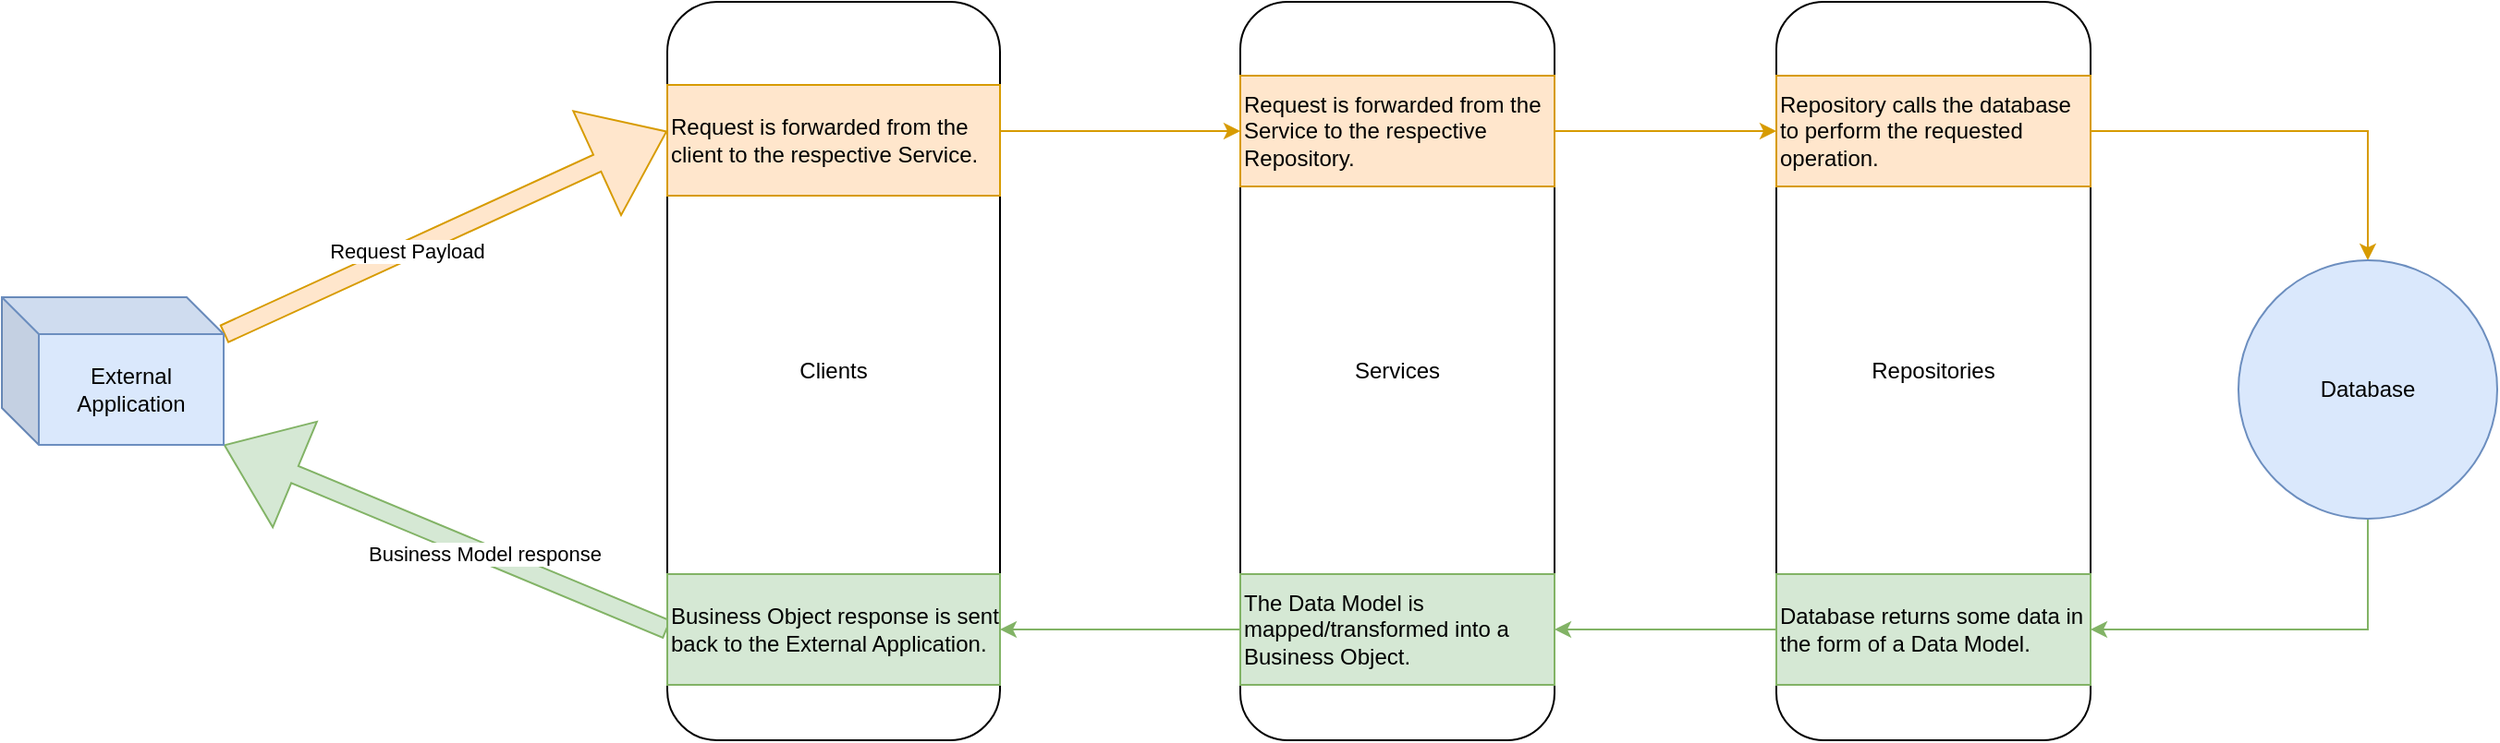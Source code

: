 <mxfile version="24.4.4" type="device" pages="2">
  <diagram name="Overall Structure" id="5d7acffa-a066-3a61-03fe-96351882024d">
    <mxGraphModel dx="2850" dy="870" grid="1" gridSize="10" guides="0" tooltips="1" connect="1" arrows="1" fold="1" page="1" pageScale="1" pageWidth="1100" pageHeight="850" background="#ffffff" math="0" shadow="0">
      <root>
        <mxCell id="0" />
        <mxCell id="1" parent="0" />
        <mxCell id="JyfbwgpRZlKUO30zpDnX-9" value="" style="edgeStyle=orthogonalEdgeStyle;rounded=0;orthogonalLoop=1;jettySize=auto;html=1;fillColor=#ffe6cc;strokeColor=#d79b00;" edge="1" parent="1" source="JyfbwgpRZlKUO30zpDnX-2" target="JyfbwgpRZlKUO30zpDnX-3">
          <mxGeometry relative="1" as="geometry">
            <Array as="points">
              <mxPoint x="520" y="390" />
              <mxPoint x="520" y="390" />
            </Array>
          </mxGeometry>
        </mxCell>
        <mxCell id="JyfbwgpRZlKUO30zpDnX-8" value="" style="edgeStyle=orthogonalEdgeStyle;rounded=0;orthogonalLoop=1;jettySize=auto;html=1;fillColor=#d5e8d4;strokeColor=#82b366;" edge="1" parent="1" source="JyfbwgpRZlKUO30zpDnX-3" target="JyfbwgpRZlKUO30zpDnX-2">
          <mxGeometry relative="1" as="geometry">
            <Array as="points">
              <mxPoint x="510" y="660" />
              <mxPoint x="510" y="660" />
            </Array>
          </mxGeometry>
        </mxCell>
        <mxCell id="JyfbwgpRZlKUO30zpDnX-11" value="" style="edgeStyle=orthogonalEdgeStyle;rounded=0;orthogonalLoop=1;jettySize=auto;html=1;fillColor=#ffe6cc;strokeColor=#d79b00;" edge="1" parent="1" source="JyfbwgpRZlKUO30zpDnX-3" target="JyfbwgpRZlKUO30zpDnX-4">
          <mxGeometry relative="1" as="geometry">
            <Array as="points">
              <mxPoint x="770" y="390" />
              <mxPoint x="770" y="390" />
            </Array>
          </mxGeometry>
        </mxCell>
        <mxCell id="JyfbwgpRZlKUO30zpDnX-7" value="" style="edgeStyle=orthogonalEdgeStyle;rounded=0;orthogonalLoop=1;jettySize=auto;html=1;fillColor=#d5e8d4;strokeColor=#82b366;" edge="1" parent="1" source="JyfbwgpRZlKUO30zpDnX-4" target="JyfbwgpRZlKUO30zpDnX-3">
          <mxGeometry relative="1" as="geometry">
            <Array as="points">
              <mxPoint x="820" y="660" />
              <mxPoint x="820" y="660" />
            </Array>
          </mxGeometry>
        </mxCell>
        <mxCell id="JyfbwgpRZlKUO30zpDnX-13" value="" style="edgeStyle=orthogonalEdgeStyle;rounded=0;orthogonalLoop=1;jettySize=auto;html=1;fillColor=#ffe6cc;strokeColor=#d79b00;" edge="1" parent="1" source="JyfbwgpRZlKUO30zpDnX-4" target="JyfbwgpRZlKUO30zpDnX-5">
          <mxGeometry relative="1" as="geometry">
            <Array as="points">
              <mxPoint x="1200" y="390" />
            </Array>
          </mxGeometry>
        </mxCell>
        <mxCell id="JyfbwgpRZlKUO30zpDnX-6" value="" style="edgeStyle=orthogonalEdgeStyle;rounded=0;orthogonalLoop=1;jettySize=auto;html=1;fillColor=#d5e8d4;strokeColor=#82b366;" edge="1" parent="1" source="JyfbwgpRZlKUO30zpDnX-5" target="JyfbwgpRZlKUO30zpDnX-4">
          <mxGeometry relative="1" as="geometry">
            <Array as="points">
              <mxPoint x="1200" y="660" />
            </Array>
          </mxGeometry>
        </mxCell>
        <mxCell id="JyfbwgpRZlKUO30zpDnX-5" value="Database" style="ellipse;whiteSpace=wrap;html=1;aspect=fixed;fillColor=#dae8fc;strokeColor=#6c8ebf;" vertex="1" parent="1">
          <mxGeometry x="1130" y="460" width="140" height="140" as="geometry" />
        </mxCell>
        <mxCell id="JyfbwgpRZlKUO30zpDnX-14" value="" style="shape=flexArrow;endArrow=classic;html=1;rounded=0;endWidth=51;endSize=13.4;entryX=1;entryY=1;entryDx=0;entryDy=0;entryPerimeter=0;fillColor=#d5e8d4;strokeColor=#82b366;" edge="1" parent="1" target="JyfbwgpRZlKUO30zpDnX-18">
          <mxGeometry width="50" height="50" relative="1" as="geometry">
            <mxPoint x="280" y="660" as="sourcePoint" />
            <mxPoint x="100" y="660" as="targetPoint" />
          </mxGeometry>
        </mxCell>
        <mxCell id="JyfbwgpRZlKUO30zpDnX-15" value="Business Model response" style="edgeLabel;html=1;align=center;verticalAlign=middle;resizable=0;points=[];" vertex="1" connectable="0" parent="JyfbwgpRZlKUO30zpDnX-14">
          <mxGeometry x="-0.177" relative="1" as="geometry">
            <mxPoint as="offset" />
          </mxGeometry>
        </mxCell>
        <mxCell id="JyfbwgpRZlKUO30zpDnX-16" value="" style="shape=flexArrow;endArrow=classic;html=1;rounded=0;endWidth=51;endSize=13.4;exitX=0;exitY=0;exitDx=120;exitDy=20;exitPerimeter=0;fillColor=#ffe6cc;strokeColor=#d79b00;" edge="1" parent="1" source="JyfbwgpRZlKUO30zpDnX-18">
          <mxGeometry width="50" height="50" relative="1" as="geometry">
            <mxPoint x="110" y="390" as="sourcePoint" />
            <mxPoint x="280" y="390" as="targetPoint" />
          </mxGeometry>
        </mxCell>
        <mxCell id="JyfbwgpRZlKUO30zpDnX-17" value="Request Payload" style="edgeLabel;html=1;align=center;verticalAlign=middle;resizable=0;points=[];" vertex="1" connectable="0" parent="JyfbwgpRZlKUO30zpDnX-16">
          <mxGeometry x="-0.177" relative="1" as="geometry">
            <mxPoint as="offset" />
          </mxGeometry>
        </mxCell>
        <mxCell id="JyfbwgpRZlKUO30zpDnX-18" value="External Application" style="shape=cube;whiteSpace=wrap;html=1;boundedLbl=1;backgroundOutline=1;darkOpacity=0.05;darkOpacity2=0.1;fillColor=#dae8fc;strokeColor=#6c8ebf;" vertex="1" parent="1">
          <mxGeometry x="-80" y="480" width="120" height="80" as="geometry" />
        </mxCell>
        <mxCell id="JyfbwgpRZlKUO30zpDnX-26" value="" style="group" vertex="1" connectable="0" parent="1">
          <mxGeometry x="280" y="320" width="180" height="400" as="geometry" />
        </mxCell>
        <mxCell id="JyfbwgpRZlKUO30zpDnX-2" value="Clients" style="rounded=1;whiteSpace=wrap;html=1;" vertex="1" parent="JyfbwgpRZlKUO30zpDnX-26">
          <mxGeometry width="180" height="400" as="geometry" />
        </mxCell>
        <mxCell id="JyfbwgpRZlKUO30zpDnX-19" value="Request is forwarded from the client to the respective Service." style="rounded=0;whiteSpace=wrap;html=1;align=left;fillColor=#ffe6cc;strokeColor=#d79b00;" vertex="1" parent="JyfbwgpRZlKUO30zpDnX-26">
          <mxGeometry y="45" width="180" height="60" as="geometry" />
        </mxCell>
        <mxCell id="JyfbwgpRZlKUO30zpDnX-24" value="Business Object response is sent back to the External Application." style="rounded=0;whiteSpace=wrap;html=1;align=left;fillColor=#d5e8d4;strokeColor=#82b366;" vertex="1" parent="JyfbwgpRZlKUO30zpDnX-26">
          <mxGeometry y="310" width="180" height="60" as="geometry" />
        </mxCell>
        <mxCell id="JyfbwgpRZlKUO30zpDnX-27" value="" style="group" vertex="1" connectable="0" parent="1">
          <mxGeometry x="590" y="320" width="170" height="400" as="geometry" />
        </mxCell>
        <mxCell id="JyfbwgpRZlKUO30zpDnX-3" value="Services" style="rounded=1;whiteSpace=wrap;html=1;" vertex="1" parent="JyfbwgpRZlKUO30zpDnX-27">
          <mxGeometry width="170" height="400" as="geometry" />
        </mxCell>
        <mxCell id="JyfbwgpRZlKUO30zpDnX-20" value="Request is forwarded from the Service to the respective Repository." style="rounded=0;whiteSpace=wrap;html=1;align=left;fillColor=#ffe6cc;strokeColor=#d79b00;" vertex="1" parent="JyfbwgpRZlKUO30zpDnX-27">
          <mxGeometry y="40" width="170" height="60" as="geometry" />
        </mxCell>
        <mxCell id="JyfbwgpRZlKUO30zpDnX-23" value="The Data Model is mapped/transformed into a Business Object." style="rounded=0;whiteSpace=wrap;html=1;align=left;fillColor=#d5e8d4;strokeColor=#82b366;" vertex="1" parent="JyfbwgpRZlKUO30zpDnX-27">
          <mxGeometry y="310" width="170" height="60" as="geometry" />
        </mxCell>
        <mxCell id="JyfbwgpRZlKUO30zpDnX-28" value="" style="group" vertex="1" connectable="0" parent="1">
          <mxGeometry x="880" y="320" width="170" height="400" as="geometry" />
        </mxCell>
        <mxCell id="JyfbwgpRZlKUO30zpDnX-4" value="Repositories" style="rounded=1;whiteSpace=wrap;html=1;" vertex="1" parent="JyfbwgpRZlKUO30zpDnX-28">
          <mxGeometry width="170" height="400" as="geometry" />
        </mxCell>
        <mxCell id="JyfbwgpRZlKUO30zpDnX-21" value="Repository calls the database to perform the requested operation." style="rounded=0;whiteSpace=wrap;html=1;align=left;fillColor=#ffe6cc;strokeColor=#d79b00;" vertex="1" parent="JyfbwgpRZlKUO30zpDnX-28">
          <mxGeometry y="40" width="170" height="60" as="geometry" />
        </mxCell>
        <mxCell id="JyfbwgpRZlKUO30zpDnX-22" value="Database returns some data in the form of a Data Model." style="rounded=0;whiteSpace=wrap;html=1;align=left;fillColor=#d5e8d4;strokeColor=#82b366;" vertex="1" parent="JyfbwgpRZlKUO30zpDnX-28">
          <mxGeometry y="310" width="170" height="60" as="geometry" />
        </mxCell>
      </root>
    </mxGraphModel>
  </diagram>
  <diagram id="tZJpeK5RCj_muB2ToC5o" name="Project References">
    <mxGraphModel dx="2465" dy="803" grid="1" gridSize="10" guides="1" tooltips="1" connect="1" arrows="1" fold="1" page="1" pageScale="1" pageWidth="850" pageHeight="1100" math="0" shadow="0">
      <root>
        <mxCell id="0" />
        <mxCell id="1" parent="0" />
        <mxCell id="gAvpOzSfaihNDRKQY6ud-2" value="UI Project" style="swimlane;fontStyle=0;childLayout=stackLayout;horizontal=1;startSize=26;horizontalStack=0;resizeParent=1;resizeParentMax=0;resizeLast=0;collapsible=1;marginBottom=0;align=center;fontSize=14;" vertex="1" parent="1">
          <mxGeometry x="-800" y="400" width="160" height="110" as="geometry" />
        </mxCell>
        <mxCell id="gAvpOzSfaihNDRKQY6ud-3" value="Depends on the clients for data manipulation." style="text;strokeColor=none;fillColor=none;spacingLeft=4;spacingRight=4;overflow=hidden;rotatable=0;points=[[0,0.5],[1,0.5]];portConstraint=eastwest;fontSize=12;whiteSpace=wrap;html=1;" vertex="1" parent="gAvpOzSfaihNDRKQY6ud-2">
          <mxGeometry y="26" width="160" height="44" as="geometry" />
        </mxCell>
        <mxCell id="gAvpOzSfaihNDRKQY6ud-6" value="Has no concept of the Data Models, only View Models." style="text;strokeColor=none;fillColor=none;spacingLeft=4;spacingRight=4;overflow=hidden;rotatable=0;points=[[0,0.5],[1,0.5]];portConstraint=eastwest;fontSize=12;whiteSpace=wrap;html=1;" vertex="1" parent="gAvpOzSfaihNDRKQY6ud-2">
          <mxGeometry y="70" width="160" height="40" as="geometry" />
        </mxCell>
        <mxCell id="gAvpOzSfaihNDRKQY6ud-7" value="UI Project" style="swimlane;fontStyle=0;childLayout=stackLayout;horizontal=1;startSize=26;horizontalStack=0;resizeParent=1;resizeParentMax=0;resizeLast=0;collapsible=1;marginBottom=0;align=center;fontSize=14;" vertex="1" parent="1">
          <mxGeometry x="-280" y="120" width="160" height="110" as="geometry" />
        </mxCell>
        <mxCell id="gAvpOzSfaihNDRKQY6ud-8" value="Depends on the clients for data manipulation." style="text;strokeColor=none;fillColor=none;spacingLeft=4;spacingRight=4;overflow=hidden;rotatable=0;points=[[0,0.5],[1,0.5]];portConstraint=eastwest;fontSize=12;whiteSpace=wrap;html=1;" vertex="1" parent="gAvpOzSfaihNDRKQY6ud-7">
          <mxGeometry y="26" width="160" height="44" as="geometry" />
        </mxCell>
        <mxCell id="gAvpOzSfaihNDRKQY6ud-9" value="Has no concept of the Data Models, only View Models." style="text;strokeColor=none;fillColor=none;spacingLeft=4;spacingRight=4;overflow=hidden;rotatable=0;points=[[0,0.5],[1,0.5]];portConstraint=eastwest;fontSize=12;whiteSpace=wrap;html=1;" vertex="1" parent="gAvpOzSfaihNDRKQY6ud-7">
          <mxGeometry y="70" width="160" height="40" as="geometry" />
        </mxCell>
      </root>
    </mxGraphModel>
  </diagram>
</mxfile>
